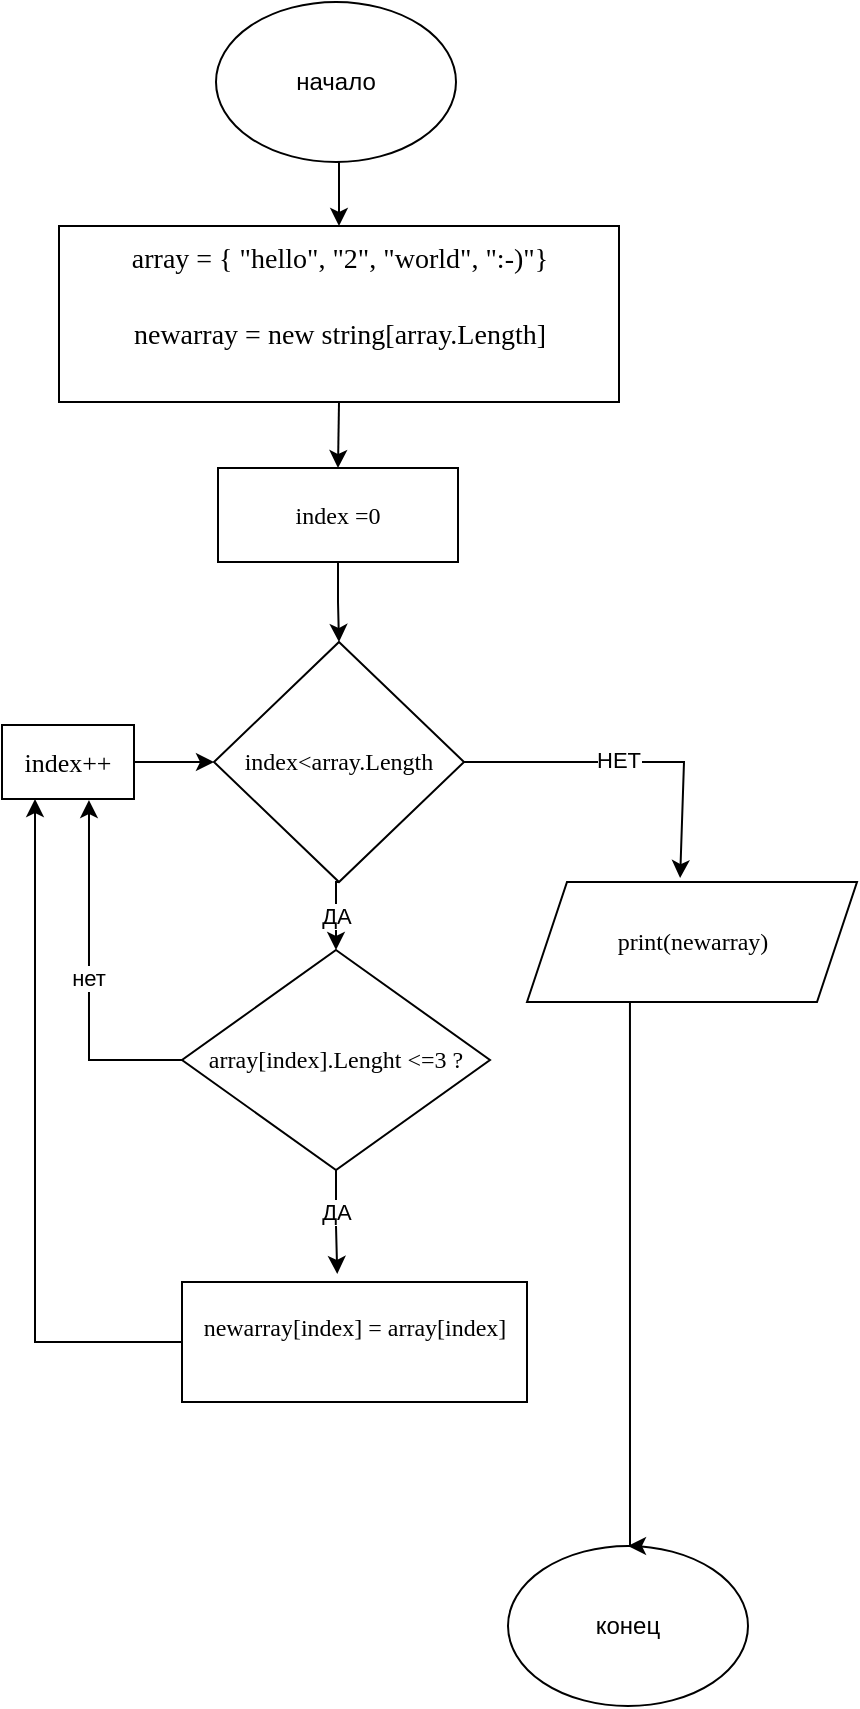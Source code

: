 <mxfile version="19.0.3" type="device"><diagram id="jcgx5i6LanP3CQUWqgNr" name="Page-1"><mxGraphModel dx="1422" dy="857" grid="1" gridSize="11" guides="1" tooltips="1" connect="1" arrows="1" fold="1" page="1" pageScale="1" pageWidth="827" pageHeight="1169" math="0" shadow="0"><root><mxCell id="0"/><mxCell id="1" parent="0"/><mxCell id="rOgNkhHMsRsu5iJc87ox-15" style="edgeStyle=orthogonalEdgeStyle;rounded=0;orthogonalLoop=1;jettySize=auto;html=1;exitX=0.5;exitY=1;exitDx=0;exitDy=0;entryX=0.5;entryY=0;entryDx=0;entryDy=0;" parent="1" source="ToUCfaFbXhjLvbfSfTPX-1" target="ToUCfaFbXhjLvbfSfTPX-3" edge="1"><mxGeometry relative="1" as="geometry"/></mxCell><mxCell id="ToUCfaFbXhjLvbfSfTPX-1" value="&lt;font style=&quot;vertical-align: inherit;&quot;&gt;&lt;font style=&quot;vertical-align: inherit;&quot;&gt;начало&lt;/font&gt;&lt;/font&gt;" style="ellipse;whiteSpace=wrap;html=1;" parent="1" vertex="1"><mxGeometry x="316" y="20" width="120" height="80" as="geometry"/></mxCell><mxCell id="ToUCfaFbXhjLvbfSfTPX-2" value="&lt;font style=&quot;vertical-align: inherit;&quot;&gt;&lt;font style=&quot;vertical-align: inherit;&quot;&gt;конец&lt;/font&gt;&lt;/font&gt;" style="ellipse;whiteSpace=wrap;html=1;" parent="1" vertex="1"><mxGeometry x="462" y="792" width="120" height="80" as="geometry"/></mxCell><mxCell id="rOgNkhHMsRsu5iJc87ox-14" style="edgeStyle=orthogonalEdgeStyle;rounded=0;orthogonalLoop=1;jettySize=auto;html=1;exitX=0.5;exitY=1;exitDx=0;exitDy=0;entryX=0.5;entryY=0;entryDx=0;entryDy=0;" parent="1" source="ToUCfaFbXhjLvbfSfTPX-3" target="ToUCfaFbXhjLvbfSfTPX-4" edge="1"><mxGeometry relative="1" as="geometry"/></mxCell><mxCell id="ToUCfaFbXhjLvbfSfTPX-3" value="&lt;font style=&quot;vertical-align: inherit; font-size: 14px;&quot;&gt;&lt;font style=&quot;vertical-align: inherit; font-size: 14px;&quot;&gt;&lt;div style=&quot;line-height: 19px;&quot;&gt;&lt;span style=&quot;background-color: rgb(255, 255, 255);&quot;&gt;&lt;font style=&quot;font-size: 14px;&quot; face=&quot;Times New Roman&quot;&gt;array = { &quot;hello&quot;, &quot;2&quot;, &quot;world&quot;, &quot;:-)&quot;}&lt;/font&gt;&lt;/span&gt;&lt;/div&gt;&lt;div style=&quot;line-height: 19px;&quot;&gt;&lt;br&gt;&lt;/div&gt;&lt;div style=&quot;line-height: 19px;&quot;&gt;&lt;span style=&quot;background-color: rgb(255, 255, 255);&quot;&gt;&lt;font style=&quot;&quot; face=&quot;Times New Roman&quot;&gt;newarray = new string[array.Length]&lt;/font&gt;&lt;/span&gt;&lt;/div&gt;&lt;div style=&quot;line-height: 19px;&quot;&gt;&lt;br&gt;&lt;/div&gt;&lt;/font&gt;&lt;/font&gt;" style="rounded=0;whiteSpace=wrap;html=1;" parent="1" vertex="1"><mxGeometry x="237.5" y="132" width="280" height="88" as="geometry"/></mxCell><mxCell id="rOgNkhHMsRsu5iJc87ox-13" style="edgeStyle=orthogonalEdgeStyle;rounded=0;orthogonalLoop=1;jettySize=auto;html=1;exitX=0.5;exitY=1;exitDx=0;exitDy=0;entryX=0.5;entryY=0;entryDx=0;entryDy=0;" parent="1" source="ToUCfaFbXhjLvbfSfTPX-4" target="ToUCfaFbXhjLvbfSfTPX-5" edge="1"><mxGeometry relative="1" as="geometry"/></mxCell><mxCell id="ToUCfaFbXhjLvbfSfTPX-4" value="&lt;font style=&quot;vertical-align: inherit;&quot;&gt;&lt;font style=&quot;vertical-align: inherit;&quot;&gt;&lt;font face=&quot;Times New Roman&quot;&gt;index =0&lt;/font&gt;&lt;br&gt;&lt;/font&gt;&lt;/font&gt;" style="rounded=0;whiteSpace=wrap;html=1;" parent="1" vertex="1"><mxGeometry x="317" y="253" width="120" height="47" as="geometry"/></mxCell><mxCell id="rOgNkhHMsRsu5iJc87ox-6" value="ДА" style="edgeStyle=orthogonalEdgeStyle;rounded=0;orthogonalLoop=1;jettySize=auto;html=1;exitX=0.5;exitY=1;exitDx=0;exitDy=0;entryX=0.5;entryY=0;entryDx=0;entryDy=0;" parent="1" source="ToUCfaFbXhjLvbfSfTPX-5" target="rOgNkhHMsRsu5iJc87ox-4" edge="1"><mxGeometry relative="1" as="geometry"><Array as="points"><mxPoint x="376" y="460"/></Array></mxGeometry></mxCell><mxCell id="ToUCfaFbXhjLvbfSfTPX-5" value="&lt;font face=&quot;Times New Roman&quot; style=&quot;font-size: 12px;&quot;&gt;&lt;font style=&quot;vertical-align: inherit; font-size: 12px;&quot;&gt;&lt;font style=&quot;vertical-align: inherit; font-size: 12px;&quot;&gt;index&amp;lt;&lt;/font&gt;&lt;/font&gt;&lt;span style=&quot;background-color: rgb(255, 255, 255);&quot;&gt;array.Length&lt;/span&gt;&lt;/font&gt;" style="rhombus;whiteSpace=wrap;html=1;" parent="1" vertex="1"><mxGeometry x="315" y="340" width="125" height="120" as="geometry"/></mxCell><mxCell id="ToUCfaFbXhjLvbfSfTPX-6" value="&lt;font style=&quot;vertical-align: inherit;&quot;&gt;&lt;font style=&quot;vertical-align: inherit;&quot;&gt;&lt;font style=&quot;vertical-align: inherit;&quot;&gt;&lt;font style=&quot;vertical-align: inherit;&quot;&gt;&lt;font face=&quot;Times New Roman&quot;&gt;print(newarray)&lt;/font&gt;&lt;br&gt;&lt;/font&gt;&lt;/font&gt;&lt;/font&gt;&lt;/font&gt;" style="shape=parallelogram;perimeter=parallelogramPerimeter;whiteSpace=wrap;html=1;fixedSize=1;" parent="1" vertex="1"><mxGeometry x="471.5" y="460" width="165" height="60" as="geometry"/></mxCell><mxCell id="rOgNkhHMsRsu5iJc87ox-1" value="" style="endArrow=classic;html=1;rounded=0;exitX=1;exitY=0.5;exitDx=0;exitDy=0;entryX=0.464;entryY=-0.033;entryDx=0;entryDy=0;entryPerimeter=0;" parent="1" source="ToUCfaFbXhjLvbfSfTPX-5" target="ToUCfaFbXhjLvbfSfTPX-6" edge="1"><mxGeometry width="50" height="50" relative="1" as="geometry"><mxPoint x="430" y="430" as="sourcePoint"/><mxPoint x="537.12" y="400" as="targetPoint"/><Array as="points"><mxPoint x="550" y="400"/></Array></mxGeometry></mxCell><mxCell id="rOgNkhHMsRsu5iJc87ox-18" value="НЕТ" style="edgeLabel;html=1;align=center;verticalAlign=middle;resizable=0;points=[];" parent="rOgNkhHMsRsu5iJc87ox-1" vertex="1" connectable="0"><mxGeometry x="-0.09" y="1" relative="1" as="geometry"><mxPoint as="offset"/></mxGeometry></mxCell><mxCell id="rOgNkhHMsRsu5iJc87ox-10" style="edgeStyle=orthogonalEdgeStyle;rounded=0;orthogonalLoop=1;jettySize=auto;html=1;exitX=0.5;exitY=1;exitDx=0;exitDy=0;entryX=0.45;entryY=-0.067;entryDx=0;entryDy=0;entryPerimeter=0;" parent="1" source="rOgNkhHMsRsu5iJc87ox-4" target="rOgNkhHMsRsu5iJc87ox-9" edge="1"><mxGeometry relative="1" as="geometry"/></mxCell><mxCell id="rOgNkhHMsRsu5iJc87ox-11" value="ДА" style="edgeLabel;html=1;align=center;verticalAlign=middle;resizable=0;points=[];" parent="rOgNkhHMsRsu5iJc87ox-10" vertex="1" connectable="0"><mxGeometry x="-0.221" relative="1" as="geometry"><mxPoint as="offset"/></mxGeometry></mxCell><mxCell id="rOgNkhHMsRsu5iJc87ox-38" value="нет" style="edgeStyle=orthogonalEdgeStyle;rounded=0;orthogonalLoop=1;jettySize=auto;html=1;entryX=0.659;entryY=1.015;entryDx=0;entryDy=0;entryPerimeter=0;exitX=0;exitY=0.5;exitDx=0;exitDy=0;" parent="1" source="rOgNkhHMsRsu5iJc87ox-4" target="tgEKK7HwLrE2j701tTxf-4" edge="1"><mxGeometry relative="1" as="geometry"><Array as="points"><mxPoint x="252" y="549"/></Array><mxPoint x="297" y="484" as="targetPoint"/></mxGeometry></mxCell><mxCell id="rOgNkhHMsRsu5iJc87ox-4" value="&lt;font face=&quot;Times New Roman&quot;&gt;array[index].Lenght &amp;lt;=3 ?&lt;/font&gt;" style="rhombus;whiteSpace=wrap;html=1;" parent="1" vertex="1"><mxGeometry x="299" y="494" width="154" height="110" as="geometry"/></mxCell><mxCell id="tgEKK7HwLrE2j701tTxf-5" style="edgeStyle=orthogonalEdgeStyle;rounded=0;orthogonalLoop=1;jettySize=auto;html=1;entryX=0.25;entryY=1;entryDx=0;entryDy=0;fontFamily=Times New Roman;fontSize=12;fontColor=#000000;" parent="1" source="rOgNkhHMsRsu5iJc87ox-9" target="tgEKK7HwLrE2j701tTxf-4" edge="1"><mxGeometry relative="1" as="geometry"/></mxCell><mxCell id="rOgNkhHMsRsu5iJc87ox-9" value="&lt;font face=&quot;Times New Roman&quot; style=&quot;font-size: 12px;&quot;&gt;&lt;span style=&quot;background-color: rgb(255, 255, 255);&quot;&gt;&lt;font style=&quot;font-size: 12px;&quot;&gt;newarray&lt;/font&gt;&lt;/span&gt;&lt;span style=&quot;background-color: rgb(255, 255, 255);&quot;&gt;[index] = array[index]&lt;br&gt;&lt;/span&gt;&lt;/font&gt;&lt;span style=&quot;font-family: &amp;quot;Times New Roman&amp;quot;; background-color: rgb(255, 255, 255);&quot;&gt;&lt;font style=&quot;font-size: 12px;&quot;&gt;&lt;br&gt;&lt;/font&gt;&lt;/span&gt;" style="rounded=0;whiteSpace=wrap;html=1;" parent="1" vertex="1"><mxGeometry x="299" y="660" width="172.5" height="60" as="geometry"/></mxCell><mxCell id="tgEKK7HwLrE2j701tTxf-6" style="edgeStyle=orthogonalEdgeStyle;rounded=0;orthogonalLoop=1;jettySize=auto;html=1;entryX=0;entryY=0.5;entryDx=0;entryDy=0;fontFamily=Times New Roman;fontSize=12;fontColor=#000000;" parent="1" source="tgEKK7HwLrE2j701tTxf-4" target="ToUCfaFbXhjLvbfSfTPX-5" edge="1"><mxGeometry relative="1" as="geometry"/></mxCell><mxCell id="tgEKK7HwLrE2j701tTxf-4" value="&lt;font style=&quot;font-size: 13px;&quot;&gt;index++&lt;/font&gt;" style="rounded=0;whiteSpace=wrap;html=1;labelBackgroundColor=#FFFFFF;fontFamily=Times New Roman;fontSize=12;fontColor=#000000;" parent="1" vertex="1"><mxGeometry x="209" y="381.5" width="66" height="37" as="geometry"/></mxCell><mxCell id="tgEKK7HwLrE2j701tTxf-14" style="edgeStyle=orthogonalEdgeStyle;rounded=0;orthogonalLoop=1;jettySize=auto;html=1;entryX=0.5;entryY=0;entryDx=0;entryDy=0;fontFamily=Times New Roman;fontSize=12;fontColor=#000000;exitX=0.312;exitY=1;exitDx=0;exitDy=0;exitPerimeter=0;" parent="1" source="ToUCfaFbXhjLvbfSfTPX-6" target="ToUCfaFbXhjLvbfSfTPX-2" edge="1"><mxGeometry relative="1" as="geometry"><Array as="points"><mxPoint x="523" y="792"/></Array><mxPoint x="521.75" y="544" as="sourcePoint"/></mxGeometry></mxCell></root></mxGraphModel></diagram></mxfile>
